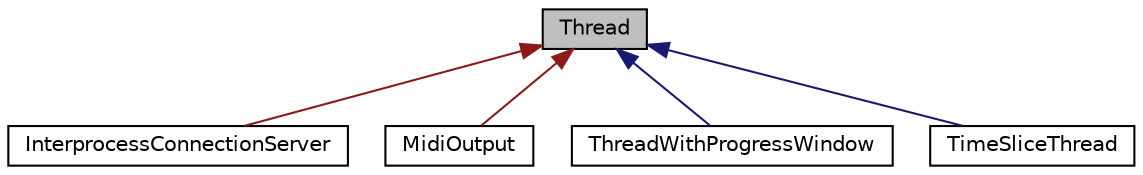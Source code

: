 digraph "Thread"
{
  bgcolor="transparent";
  edge [fontname="Helvetica",fontsize="10",labelfontname="Helvetica",labelfontsize="10"];
  node [fontname="Helvetica",fontsize="10",shape=record];
  Node0 [label="Thread",height=0.2,width=0.4,color="black", fillcolor="grey75", style="filled", fontcolor="black"];
  Node0 -> Node1 [dir="back",color="firebrick4",fontsize="10",style="solid",fontname="Helvetica"];
  Node1 [label="InterprocessConnectionServer",height=0.2,width=0.4,color="black",URL="$classInterprocessConnectionServer.html",tooltip="An object that waits for client sockets to connect to a port on this host, and creates InterprocessCo..."];
  Node0 -> Node2 [dir="back",color="firebrick4",fontsize="10",style="solid",fontname="Helvetica"];
  Node2 [label="MidiOutput",height=0.2,width=0.4,color="black",URL="$classMidiOutput.html",tooltip="Controls a physical MIDI output device. "];
  Node0 -> Node3 [dir="back",color="midnightblue",fontsize="10",style="solid",fontname="Helvetica"];
  Node3 [label="ThreadWithProgressWindow",height=0.2,width=0.4,color="black",URL="$classThreadWithProgressWindow.html",tooltip="A thread that automatically pops up a modal dialog box with a progress bar and cancel button while it..."];
  Node0 -> Node4 [dir="back",color="midnightblue",fontsize="10",style="solid",fontname="Helvetica"];
  Node4 [label="TimeSliceThread",height=0.2,width=0.4,color="black",URL="$classTimeSliceThread.html",tooltip="A thread that keeps a list of clients, and calls each one in turn, giving them all a chance to run so..."];
}
